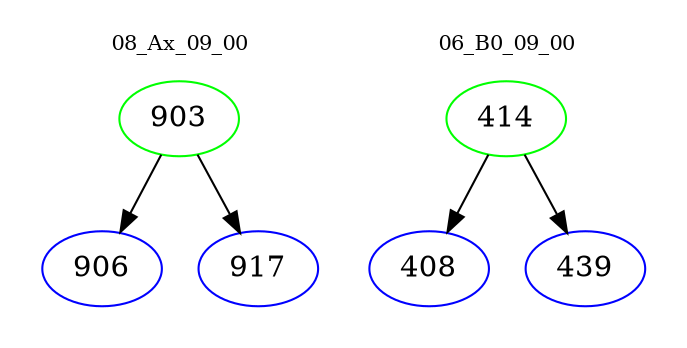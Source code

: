 digraph{
subgraph cluster_0 {
color = white
label = "08_Ax_09_00";
fontsize=10;
T0_903 [label="903", color="green"]
T0_903 -> T0_906 [color="black"]
T0_906 [label="906", color="blue"]
T0_903 -> T0_917 [color="black"]
T0_917 [label="917", color="blue"]
}
subgraph cluster_1 {
color = white
label = "06_B0_09_00";
fontsize=10;
T1_414 [label="414", color="green"]
T1_414 -> T1_408 [color="black"]
T1_408 [label="408", color="blue"]
T1_414 -> T1_439 [color="black"]
T1_439 [label="439", color="blue"]
}
}
